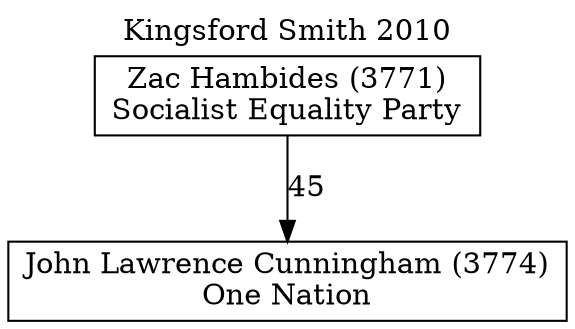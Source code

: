 // House preference flow
digraph "John Lawrence Cunningham (3774)_Kingsford Smith_2010" {
	graph [label="Kingsford Smith 2010" labelloc=t mclimit=10]
	node [shape=box]
	"John Lawrence Cunningham (3774)" [label="John Lawrence Cunningham (3774)
One Nation"]
	"Zac Hambides (3771)" [label="Zac Hambides (3771)
Socialist Equality Party"]
	"Zac Hambides (3771)" -> "John Lawrence Cunningham (3774)" [label=45]
}

